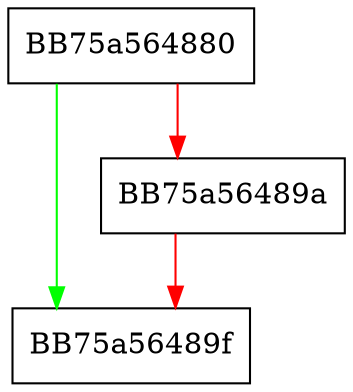 digraph EndNestedScriptText {
  node [shape="box"];
  graph [splines=ortho];
  BB75a564880 -> BB75a56489f [color="green"];
  BB75a564880 -> BB75a56489a [color="red"];
  BB75a56489a -> BB75a56489f [color="red"];
}